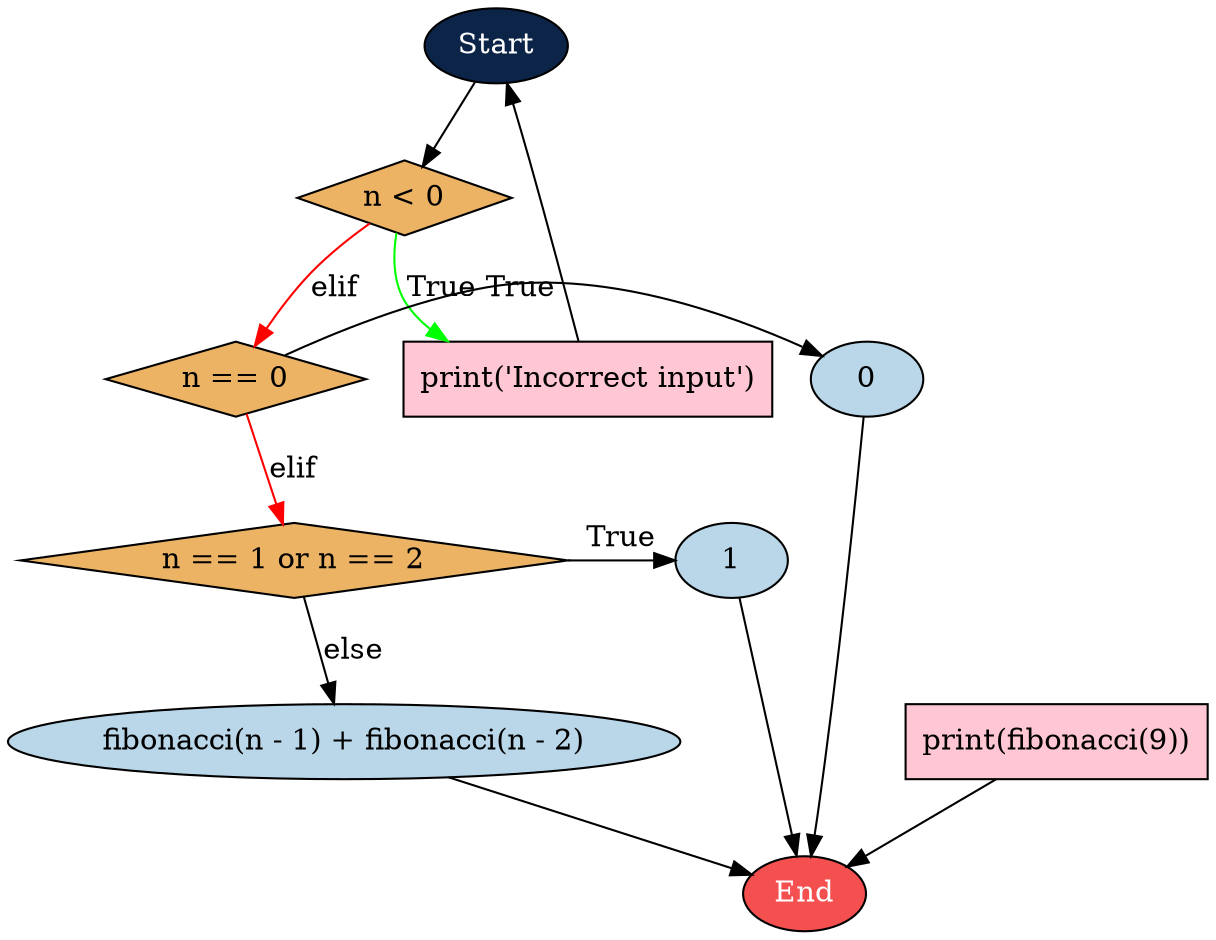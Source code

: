 digraph my_graph {
bgcolor="white"

L0 [shape=ellipse] [label="Start"] [type="START"] [style=filled fillcolor="#0B2447" fontcolor=white]
L5 [shape=diamond] [label="n < 0"] [type="CONDITIONS"] [style=filled fillcolor="#ECB365" fontcolor=black]
L6 [shape=rect] [label="print('Incorrect input')
"] [type="STATEMENT"] [style=filled fillcolor="#FFC6D3" fontcolor=black]
L10 [shape=diamond] [label="n == 0"] [type="CONDITIONS"] [style=filled fillcolor="#ECB365" fontcolor=black]
L11 [shape=ellipse] [label="0"] [type="RETURN"] [style=filled fillcolor="#BAD7E9" fontcolor=black]
L15 [shape=diamond] [label="n == 1 or n == 2"] [type="CONDITIONS"] [style=filled fillcolor="#ECB365" fontcolor=black]
L16 [shape=ellipse] [label="1"] [type="RETURN"] [style=filled fillcolor="#BAD7E9" fontcolor=black]

L19 [shape=ellipse] [label="fibonacci(n - 1) + fibonacci(n - 2)"] [type="RETURN"] [style=filled fillcolor="#BAD7E9" fontcolor=black]
L23 [shape=rect] [label="print(fibonacci(9))
"] [type="STATEMENT"] [style=filled fillcolor="#FFC6D3" fontcolor=black]
L999999 [shape=ellipse] [label="End"] [type="END"] [style=filled fillcolor="#F45050" fontcolor=white]
subgraph cluster_fibonacci {
label = "fibonacci";
}L0 -> L5   [source="@if_to_prev_node : {} -> ACNode(_info={'conditions': 'n < 0', 'value': 'n < 0', 'type': 'IF'}, _type='CONDITIONS', _indent=4, _line_no=5)"]
L5 -> L10 [color=red] [label=elif] [source="@if_or_if_to_elif : ACNode(_info={'conditions': 'n < 0', 'value': 'n < 0', 'type': 'IF'}, _type='CONDITIONS', _indent=4, _line_no=5) -> ACNode(_info={'conditions': 'n == 0', 'value': 'n == 0', 'type': 'ELIF'}, _type='CONDITIONS', _indent=4, _line_no=10)"]
L10 -> L15 [color=red] [label=elif] [source="@if_or_if_to_elif : ACNode(_info={'conditions': 'n == 0', 'value': 'n == 0', 'type': 'ELIF'}, _type='CONDITIONS', _indent=4, _line_no=10) -> ACNode(_info={'conditions': 'n == 1 or n == 2', 'value': 'n == 1 or n == 2', 'type': 'ELIF'}, _type='CONDITIONS', _indent=4, _line_no=15)"]
L6 -> L0   [source="@last_child_to_next_sibling : ACNode(_info={'type': 'ASSIGN', 'value': 'print('Incorrect input')\n'}, _type='STATEMENT', _indent=8, _line_no=6) -> {}"]
L5 -> L6 [color=green] [label=True] [source="@parent_to_child : ACNode(_info={'conditions': 'n < 0', 'value': 'n < 0', 'type': 'IF'}, _type='CONDITIONS', _indent=4, _line_no=5) -> ACNode(_info={'type': 'ASSIGN', 'value': 'print('Incorrect input')\n'}, _type='STATEMENT', _indent=8, _line_no=6)"]
{rank=same; L10; L11;}
L11 -> L999999   [source="@return_to_end : ACNode(_info={'name': '0'}, _type='RETURN', _indent=8, _line_no=11) -> {}"]
L10 -> L11  [label=True] [source="@return_2 : ACNode(_info={'conditions': 'n == 0', 'value': 'n == 0', 'type': 'ELIF'}, _type='CONDITIONS', _indent=4, _line_no=10) -> ACNode(_info={'name': '0'}, _type='RETURN', _indent=8, _line_no=11)"]
{rank=same; L15; L16;}
L16 -> L999999   [source="@return_to_end : ACNode(_info={'name': '1'}, _type='RETURN', _indent=8, _line_no=16) -> {}"]
L15 -> L16  [label=True] [source="@return_2 : ACNode(_info={'conditions': 'n == 1 or n == 2', 'value': 'n == 1 or n == 2', 'type': 'ELIF'}, _type='CONDITIONS', _indent=4, _line_no=15) -> ACNode(_info={'name': '1'}, _type='RETURN', _indent=8, _line_no=16)"]
L15 -> L19  [label=else] [source=" : ACNode(_info={'conditions': 'n == 1 or n == 2', 'value': 'n == 1 or n == 2', 'type': 'ELIF'}, _type='CONDITIONS', _indent=4, _line_no=15) -> ACNode(_info={'name': 'fibonacci(n - 1) + fibonacci(n - 2)'}, _type='RETURN', _indent=8, _line_no=19)"]
{rank=same; L19;}
L19 -> L999999   [source="@return_to_end : ACNode(_info={'name': 'fibonacci(n - 1) + fibonacci(n - 2)'}, _type='RETURN', _indent=8, _line_no=19) -> {}"]

L23 -> L999999   [source="@prev_to_end : ACNode(_info={'type': 'ASSIGN', 'value': 'print(fibonacci(9))\n'}, _type='STATEMENT', _indent=0, _line_no=23) -> {}"]

}
